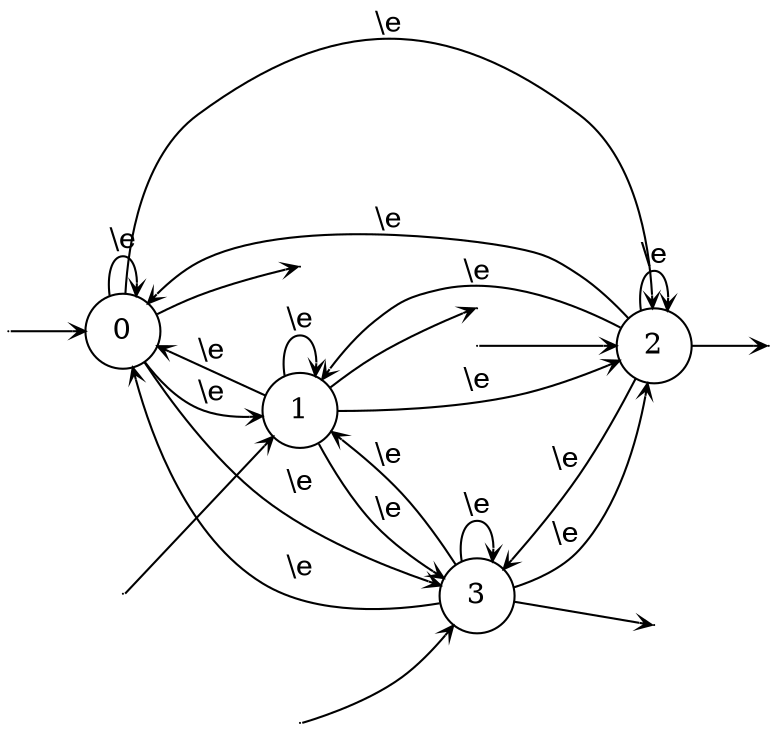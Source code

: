 digraph
{
  vcsn_context = "[]? → 𝔹"
  rankdir = LR
  edge [arrowhead = vee, arrowsize = .6]
  {
    node [shape = point, width = 0]
    I0
    I1
    I2
    I3
    F0
    F1
    F2
    F3
  }
  {
    node [shape = circle, style = rounded, width = 0.5]
    0
    1
    2
    3
  }
  I0 -> 0
  I1 -> 1
  I2 -> 2
  I3 -> 3
  0 -> F0
  0 -> 0 [label = "\\e"]
  0 -> 1 [label = "\\e"]
  0 -> 2 [label = "\\e"]
  0 -> 3 [label = "\\e"]
  1 -> F1
  1 -> 0 [label = "\\e"]
  1 -> 1 [label = "\\e"]
  1 -> 2 [label = "\\e"]
  1 -> 3 [label = "\\e"]
  2 -> F2
  2 -> 0 [label = "\\e"]
  2 -> 1 [label = "\\e"]
  2 -> 2 [label = "\\e"]
  2 -> 3 [label = "\\e"]
  3 -> F3
  3 -> 0 [label = "\\e"]
  3 -> 1 [label = "\\e"]
  3 -> 2 [label = "\\e"]
  3 -> 3 [label = "\\e"]
}
